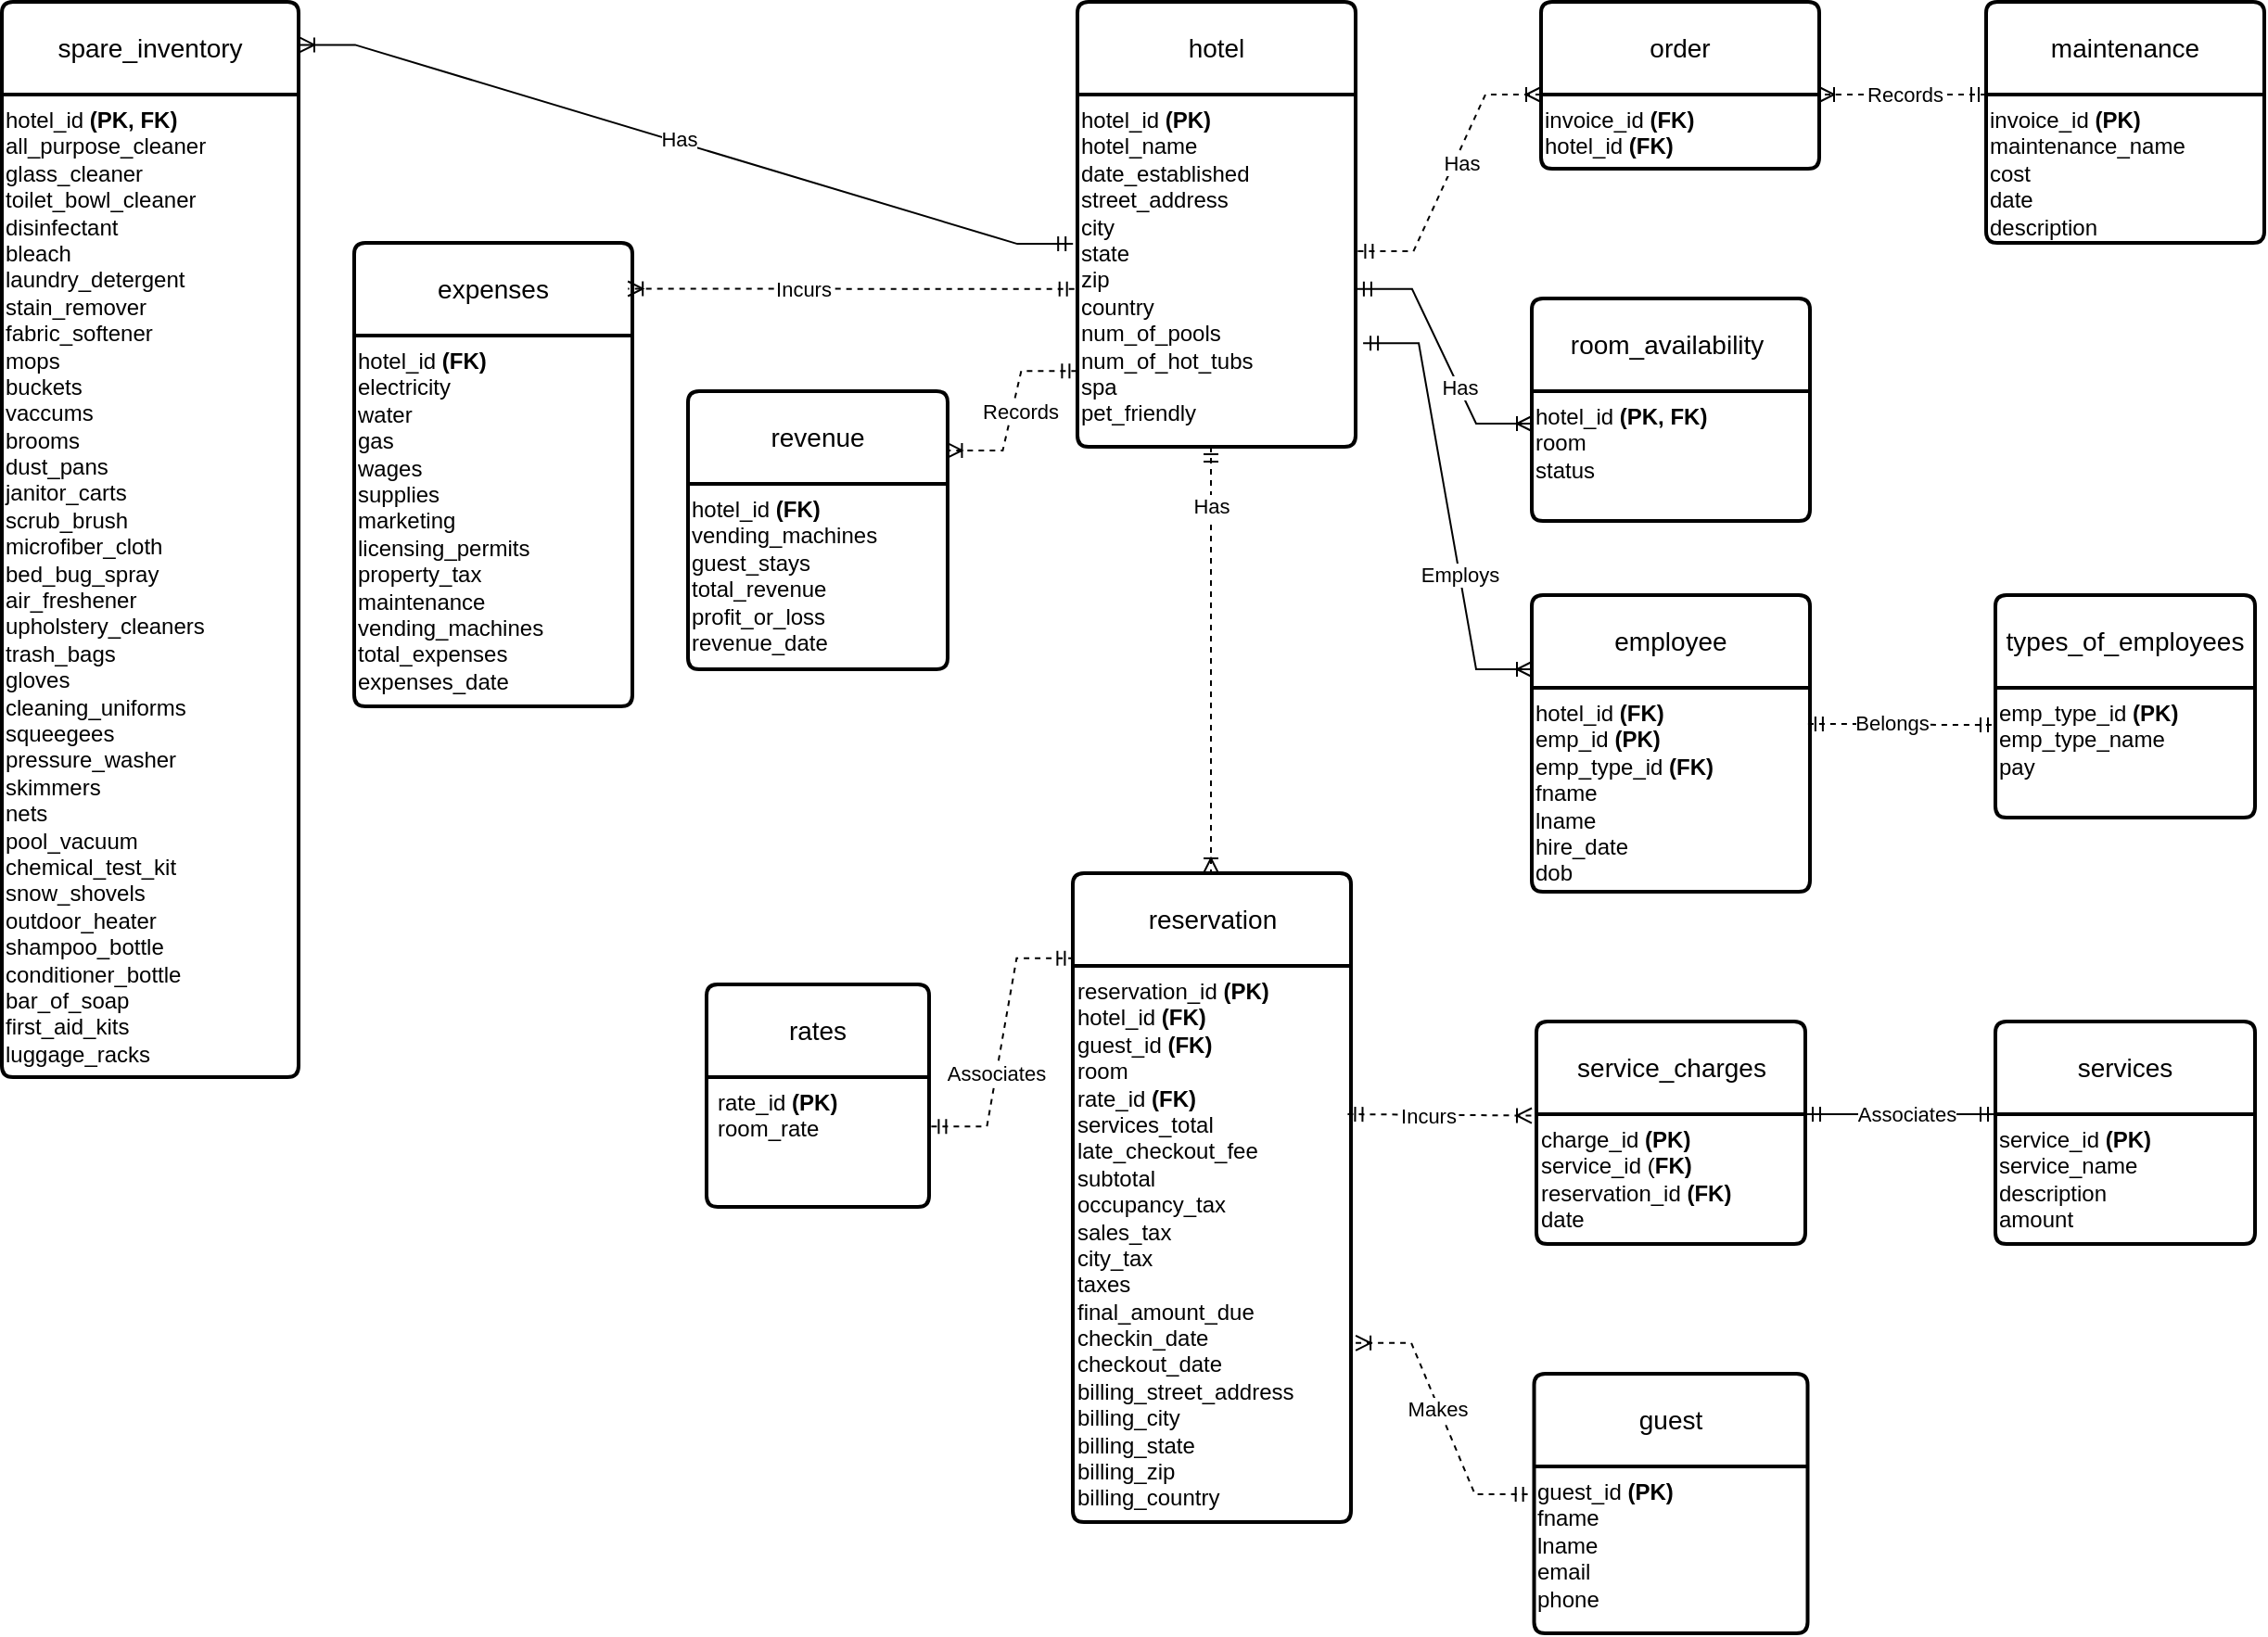 <mxfile version="24.8.3">
  <diagram name="Page-1" id="TYHElC5_NwTKtZsih60T">
    <mxGraphModel grid="1" page="1" gridSize="10" guides="1" tooltips="1" connect="1" arrows="1" fold="1" pageScale="1" pageWidth="1700" pageHeight="1100" math="0" shadow="0">
      <root>
        <mxCell id="0" />
        <mxCell id="1" parent="0" />
        <mxCell id="dPN5XWncsGyoF4hT1_Ml-1" value="hotel" style="swimlane;childLayout=stackLayout;horizontal=1;startSize=50;horizontalStack=0;rounded=1;fontSize=14;fontStyle=0;strokeWidth=2;resizeParent=0;resizeLast=1;shadow=0;dashed=0;align=center;arcSize=4;whiteSpace=wrap;html=1;" vertex="1" parent="1">
          <mxGeometry x="610" y="420" width="150" height="240" as="geometry" />
        </mxCell>
        <mxCell id="dPN5XWncsGyoF4hT1_Ml-2" value="&lt;div&gt;hotel_id &lt;b&gt;(PK)&lt;/b&gt;&lt;/div&gt;hotel_name&lt;br&gt;date_established&lt;br&gt;street_address&lt;br&gt;city&lt;br&gt;state&lt;br&gt;zip&lt;br&gt;country&lt;br&gt;num_of_pools&lt;br&gt;num_of_hot_tubs&lt;br&gt;spa&lt;br&gt;pet_friendly" style="text;whiteSpace=wrap;html=1;" vertex="1" parent="dPN5XWncsGyoF4hT1_Ml-1">
          <mxGeometry y="50" width="150" height="190" as="geometry" />
        </mxCell>
        <mxCell id="dPN5XWncsGyoF4hT1_Ml-3" value="spare_inventory" style="swimlane;childLayout=stackLayout;horizontal=1;startSize=50;horizontalStack=0;rounded=1;fontSize=14;fontStyle=0;strokeWidth=2;resizeParent=0;resizeLast=1;shadow=0;dashed=0;align=center;arcSize=4;whiteSpace=wrap;html=1;" vertex="1" parent="1">
          <mxGeometry x="30" y="420" width="160" height="580" as="geometry" />
        </mxCell>
        <mxCell id="dPN5XWncsGyoF4hT1_Ml-4" value="hotel_id &lt;b&gt;(PK, FK)&lt;/b&gt;&lt;br&gt;all_purpose_cleaner&lt;br&gt;glass_cleaner&lt;br&gt;toilet_bowl_cleaner&lt;br&gt;disinfectant&lt;br&gt;bleach&lt;br&gt;laundry_detergent&lt;br&gt;stain_remover&lt;br&gt;fabric_softener&lt;br&gt;mops&lt;br&gt;buckets&lt;br&gt;vaccums&lt;br&gt;brooms&lt;br&gt;dust_pans&lt;br&gt;janitor_carts&lt;br&gt;scrub_brush&lt;br&gt;microfiber_cloth&lt;br&gt;bed_bug_spray&lt;br&gt;air_freshener&lt;br&gt;upholstery_cleaners&lt;br&gt;trash_bags&lt;br&gt;gloves&lt;br&gt;cleaning_uniforms&lt;br&gt;squeegees&lt;br&gt;pressure_washer&lt;br&gt;skimmers&lt;br&gt;nets&lt;br&gt;pool_vacuum&lt;br&gt;chemical_test_kit&lt;br&gt;snow_shovels&lt;br&gt;outdoor_heater&lt;br&gt;shampoo_bottle&lt;br&gt;conditioner_bottle&lt;br&gt;bar_of_soap&lt;br&gt;first_aid_kits&lt;br&gt;luggage_racks" style="text;whiteSpace=wrap;html=1;" vertex="1" parent="dPN5XWncsGyoF4hT1_Ml-3">
          <mxGeometry y="50" width="160" height="530" as="geometry" />
        </mxCell>
        <mxCell id="dPN5XWncsGyoF4hT1_Ml-5" value="revenue" style="swimlane;childLayout=stackLayout;horizontal=1;startSize=50;horizontalStack=0;rounded=1;fontSize=14;fontStyle=0;strokeWidth=2;resizeParent=0;resizeLast=1;shadow=0;dashed=0;align=center;arcSize=4;whiteSpace=wrap;html=1;" vertex="1" parent="1">
          <mxGeometry x="400" y="630" width="140" height="150" as="geometry" />
        </mxCell>
        <mxCell id="dPN5XWncsGyoF4hT1_Ml-6" value="hotel_id &lt;b&gt;(FK)&lt;/b&gt;&lt;br&gt;vending_machines&lt;br&gt;guest_stays&lt;br&gt;total_revenue&lt;br&gt;profit_or_loss&lt;br&gt;revenue_date" style="text;whiteSpace=wrap;html=1;" vertex="1" parent="dPN5XWncsGyoF4hT1_Ml-5">
          <mxGeometry y="50" width="140" height="100" as="geometry" />
        </mxCell>
        <mxCell id="dPN5XWncsGyoF4hT1_Ml-7" value="expenses" style="swimlane;childLayout=stackLayout;horizontal=1;startSize=50;horizontalStack=0;rounded=1;fontSize=14;fontStyle=0;strokeWidth=2;resizeParent=0;resizeLast=1;shadow=0;dashed=0;align=center;arcSize=4;whiteSpace=wrap;html=1;" vertex="1" parent="1">
          <mxGeometry x="220" y="550" width="150" height="250" as="geometry" />
        </mxCell>
        <mxCell id="dPN5XWncsGyoF4hT1_Ml-8" value="hotel_id &lt;b&gt;(FK)&lt;/b&gt;&lt;br&gt;electricity&lt;br&gt;water&lt;br&gt;gas&lt;br&gt;wages&lt;br&gt;supplies&lt;br&gt;marketing&lt;br&gt;licensing_permits&lt;br&gt;property_tax&lt;br&gt;maintenance&lt;br&gt;vending_machines&lt;br&gt;total_expenses&lt;br&gt;expenses_date" style="text;whiteSpace=wrap;html=1;" vertex="1" parent="dPN5XWncsGyoF4hT1_Ml-7">
          <mxGeometry y="50" width="150" height="200" as="geometry" />
        </mxCell>
        <mxCell id="dPN5XWncsGyoF4hT1_Ml-9" value="order" style="swimlane;childLayout=stackLayout;horizontal=1;startSize=50;horizontalStack=0;rounded=1;fontSize=14;fontStyle=0;strokeWidth=2;resizeParent=0;resizeLast=1;shadow=0;dashed=0;align=center;arcSize=4;whiteSpace=wrap;html=1;" vertex="1" parent="1">
          <mxGeometry x="860" y="420" width="150" height="90" as="geometry" />
        </mxCell>
        <mxCell id="dPN5XWncsGyoF4hT1_Ml-10" value="&lt;div&gt;invoice_id &lt;b&gt;(FK)&lt;/b&gt;&lt;/div&gt;hotel_id &lt;b&gt;(FK)&lt;/b&gt;" style="text;whiteSpace=wrap;html=1;" vertex="1" parent="dPN5XWncsGyoF4hT1_Ml-9">
          <mxGeometry y="50" width="150" height="40" as="geometry" />
        </mxCell>
        <mxCell id="dPN5XWncsGyoF4hT1_Ml-11" value="maintenance" style="swimlane;childLayout=stackLayout;horizontal=1;startSize=50;horizontalStack=0;rounded=1;fontSize=14;fontStyle=0;strokeWidth=2;resizeParent=0;resizeLast=1;shadow=0;dashed=0;align=center;arcSize=4;whiteSpace=wrap;html=1;" vertex="1" parent="1">
          <mxGeometry x="1100" y="420" width="150" height="130" as="geometry" />
        </mxCell>
        <mxCell id="dPN5XWncsGyoF4hT1_Ml-12" value="&lt;div&gt;invoice_id &lt;b&gt;(PK)&lt;/b&gt;&lt;/div&gt;maintenance_name&lt;br&gt;cost&lt;br&gt;date&lt;br&gt;description" style="text;whiteSpace=wrap;html=1;" vertex="1" parent="dPN5XWncsGyoF4hT1_Ml-11">
          <mxGeometry y="50" width="150" height="80" as="geometry" />
        </mxCell>
        <mxCell id="dPN5XWncsGyoF4hT1_Ml-13" value="" style="edgeStyle=entityRelationEdgeStyle;fontSize=12;html=1;endArrow=ERoneToMany;startArrow=ERmandOne;rounded=0;exitX=-0.016;exitY=0.424;exitDx=0;exitDy=0;entryX=1.003;entryY=0.04;entryDx=0;entryDy=0;entryPerimeter=0;exitPerimeter=0;" edge="1" parent="1" source="dPN5XWncsGyoF4hT1_Ml-2" target="dPN5XWncsGyoF4hT1_Ml-3">
          <mxGeometry width="100" height="100" relative="1" as="geometry">
            <mxPoint x="550" y="562.5" as="sourcePoint" />
            <mxPoint x="500" y="357.5" as="targetPoint" />
          </mxGeometry>
        </mxCell>
        <mxCell id="dPN5XWncsGyoF4hT1_Ml-14" value="Has" style="edgeLabel;html=1;align=center;verticalAlign=middle;resizable=0;points=[];" connectable="0" vertex="1" parent="dPN5XWncsGyoF4hT1_Ml-13">
          <mxGeometry x="0.024" y="-2" relative="1" as="geometry">
            <mxPoint as="offset" />
          </mxGeometry>
        </mxCell>
        <mxCell id="dPN5XWncsGyoF4hT1_Ml-15" value="" style="edgeStyle=entityRelationEdgeStyle;fontSize=12;html=1;endArrow=ERoneToMany;startArrow=ERmandOne;rounded=0;exitX=-0.011;exitY=0.552;exitDx=0;exitDy=0;exitPerimeter=0;entryX=0.984;entryY=0.099;entryDx=0;entryDy=0;entryPerimeter=0;dashed=1;" edge="1" parent="1" source="dPN5XWncsGyoF4hT1_Ml-2" target="dPN5XWncsGyoF4hT1_Ml-7">
          <mxGeometry width="100" height="100" relative="1" as="geometry">
            <mxPoint x="400" y="610" as="sourcePoint" />
            <mxPoint x="500" y="510" as="targetPoint" />
          </mxGeometry>
        </mxCell>
        <mxCell id="dPN5XWncsGyoF4hT1_Ml-16" value="Incurs" style="edgeLabel;html=1;align=center;verticalAlign=middle;resizable=0;points=[];" connectable="0" vertex="1" parent="dPN5XWncsGyoF4hT1_Ml-15">
          <mxGeometry x="0.219" relative="1" as="geometry">
            <mxPoint as="offset" />
          </mxGeometry>
        </mxCell>
        <mxCell id="dPN5XWncsGyoF4hT1_Ml-17" value="" style="edgeStyle=entityRelationEdgeStyle;fontSize=12;html=1;endArrow=ERoneToMany;startArrow=ERmandOne;rounded=0;exitX=-0.002;exitY=0.785;exitDx=0;exitDy=0;exitPerimeter=0;entryX=0.998;entryY=0.213;entryDx=0;entryDy=0;entryPerimeter=0;dashed=1;" edge="1" parent="1" source="dPN5XWncsGyoF4hT1_Ml-2" target="dPN5XWncsGyoF4hT1_Ml-5">
          <mxGeometry width="100" height="100" relative="1" as="geometry">
            <mxPoint x="540" y="840" as="sourcePoint" />
            <mxPoint x="640" y="740" as="targetPoint" />
          </mxGeometry>
        </mxCell>
        <mxCell id="dPN5XWncsGyoF4hT1_Ml-18" value="Records" style="edgeLabel;html=1;align=center;verticalAlign=middle;resizable=0;points=[];" connectable="0" vertex="1" parent="dPN5XWncsGyoF4hT1_Ml-17">
          <mxGeometry x="-0.01" y="4" relative="1" as="geometry">
            <mxPoint as="offset" />
          </mxGeometry>
        </mxCell>
        <mxCell id="dPN5XWncsGyoF4hT1_Ml-19" value="" style="edgeStyle=entityRelationEdgeStyle;fontSize=12;html=1;endArrow=ERoneToMany;startArrow=ERmandOne;rounded=0;exitX=1.008;exitY=0.445;exitDx=0;exitDy=0;exitPerimeter=0;entryX=0;entryY=0;entryDx=0;entryDy=0;dashed=1;" edge="1" parent="1" source="dPN5XWncsGyoF4hT1_Ml-2" target="dPN5XWncsGyoF4hT1_Ml-10">
          <mxGeometry width="100" height="100" relative="1" as="geometry">
            <mxPoint x="760" y="560" as="sourcePoint" />
            <mxPoint x="860" y="460" as="targetPoint" />
          </mxGeometry>
        </mxCell>
        <mxCell id="dPN5XWncsGyoF4hT1_Ml-20" value="Has" style="edgeLabel;html=1;align=center;verticalAlign=middle;resizable=0;points=[];" connectable="0" vertex="1" parent="dPN5XWncsGyoF4hT1_Ml-19">
          <mxGeometry x="0.097" y="-3" relative="1" as="geometry">
            <mxPoint as="offset" />
          </mxGeometry>
        </mxCell>
        <mxCell id="dPN5XWncsGyoF4hT1_Ml-21" value="" style="fontSize=12;html=1;endArrow=ERoneToMany;startArrow=ERmandOne;rounded=0;entryX=1;entryY=0;entryDx=0;entryDy=0;exitX=0;exitY=0;exitDx=0;exitDy=0;dashed=1;" edge="1" parent="1" source="dPN5XWncsGyoF4hT1_Ml-12" target="dPN5XWncsGyoF4hT1_Ml-10">
          <mxGeometry width="100" height="100" relative="1" as="geometry">
            <mxPoint x="1100.0" y="457.7" as="sourcePoint" />
            <mxPoint x="1008.2" y="456.81" as="targetPoint" />
          </mxGeometry>
        </mxCell>
        <mxCell id="dPN5XWncsGyoF4hT1_Ml-22" value="Records" style="edgeLabel;html=1;align=center;verticalAlign=middle;resizable=0;points=[];" connectable="0" vertex="1" parent="dPN5XWncsGyoF4hT1_Ml-21">
          <mxGeometry x="-0.015" relative="1" as="geometry">
            <mxPoint as="offset" />
          </mxGeometry>
        </mxCell>
        <mxCell id="dPN5XWncsGyoF4hT1_Ml-23" value="room_availability&amp;nbsp;" style="swimlane;childLayout=stackLayout;horizontal=1;startSize=50;horizontalStack=0;rounded=1;fontSize=14;fontStyle=0;strokeWidth=2;resizeParent=0;resizeLast=1;shadow=0;dashed=0;align=center;arcSize=4;whiteSpace=wrap;html=1;" vertex="1" parent="1">
          <mxGeometry x="855" y="580" width="150" height="120" as="geometry" />
        </mxCell>
        <mxCell id="dPN5XWncsGyoF4hT1_Ml-24" value="hotel_id &lt;b&gt;(PK, FK)&lt;/b&gt;&lt;br&gt;room&lt;br&gt;status" style="text;whiteSpace=wrap;html=1;" vertex="1" parent="dPN5XWncsGyoF4hT1_Ml-23">
          <mxGeometry y="50" width="150" height="70" as="geometry" />
        </mxCell>
        <mxCell id="dPN5XWncsGyoF4hT1_Ml-25" value="types_of_employees" style="swimlane;childLayout=stackLayout;horizontal=1;startSize=50;horizontalStack=0;rounded=1;fontSize=14;fontStyle=0;strokeWidth=2;resizeParent=0;resizeLast=1;shadow=0;dashed=0;align=center;arcSize=4;whiteSpace=wrap;html=1;" vertex="1" parent="1">
          <mxGeometry x="1105" y="740" width="140" height="120" as="geometry" />
        </mxCell>
        <mxCell id="dPN5XWncsGyoF4hT1_Ml-26" value="&lt;div&gt;emp_type_id &lt;b&gt;(PK)&lt;/b&gt;&lt;/div&gt;emp_type_name&lt;br&gt;pay" style="text;whiteSpace=wrap;html=1;" vertex="1" parent="dPN5XWncsGyoF4hT1_Ml-25">
          <mxGeometry y="50" width="140" height="70" as="geometry" />
        </mxCell>
        <mxCell id="dPN5XWncsGyoF4hT1_Ml-27" value="employee" style="swimlane;childLayout=stackLayout;horizontal=1;startSize=50;horizontalStack=0;rounded=1;fontSize=14;fontStyle=0;strokeWidth=2;resizeParent=0;resizeLast=1;shadow=0;dashed=0;align=center;arcSize=4;whiteSpace=wrap;html=1;" vertex="1" parent="1">
          <mxGeometry x="855" y="740" width="150" height="160" as="geometry" />
        </mxCell>
        <mxCell id="dPN5XWncsGyoF4hT1_Ml-28" value="hotel_id &lt;b&gt;(FK)&lt;/b&gt;&lt;div&gt;emp_id &lt;b&gt;(PK)&lt;/b&gt;&lt;br&gt;emp_type_id &lt;b&gt;(FK)&lt;/b&gt;&lt;br&gt;fname&lt;br&gt;lname&lt;br&gt;hire_date&lt;br&gt;dob&lt;/div&gt;" style="text;whiteSpace=wrap;html=1;" vertex="1" parent="dPN5XWncsGyoF4hT1_Ml-27">
          <mxGeometry y="50" width="150" height="110" as="geometry" />
        </mxCell>
        <mxCell id="dPN5XWncsGyoF4hT1_Ml-29" value="" style="edgeStyle=entityRelationEdgeStyle;fontSize=12;html=1;endArrow=ERoneToMany;startArrow=ERmandOne;rounded=0;exitX=1.003;exitY=0.552;exitDx=0;exitDy=0;exitPerimeter=0;entryX=0;entryY=0.25;entryDx=0;entryDy=0;" edge="1" parent="1" source="dPN5XWncsGyoF4hT1_Ml-2" target="dPN5XWncsGyoF4hT1_Ml-24">
          <mxGeometry width="100" height="100" relative="1" as="geometry">
            <mxPoint x="740" y="790" as="sourcePoint" />
            <mxPoint x="840" y="690" as="targetPoint" />
          </mxGeometry>
        </mxCell>
        <mxCell id="dPN5XWncsGyoF4hT1_Ml-30" value="Has" style="edgeLabel;html=1;align=center;verticalAlign=middle;resizable=0;points=[];" connectable="0" vertex="1" parent="dPN5XWncsGyoF4hT1_Ml-29">
          <mxGeometry x="0.26" relative="1" as="geometry">
            <mxPoint as="offset" />
          </mxGeometry>
        </mxCell>
        <mxCell id="dPN5XWncsGyoF4hT1_Ml-31" value="" style="edgeStyle=entityRelationEdgeStyle;fontSize=12;html=1;endArrow=ERoneToMany;startArrow=ERmandOne;rounded=0;exitX=1.027;exitY=0.706;exitDx=0;exitDy=0;exitPerimeter=0;entryX=0;entryY=0.25;entryDx=0;entryDy=0;" edge="1" parent="1" source="dPN5XWncsGyoF4hT1_Ml-2" target="dPN5XWncsGyoF4hT1_Ml-27">
          <mxGeometry width="100" height="100" relative="1" as="geometry">
            <mxPoint x="720" y="790" as="sourcePoint" />
            <mxPoint x="820" y="690" as="targetPoint" />
          </mxGeometry>
        </mxCell>
        <mxCell id="dPN5XWncsGyoF4hT1_Ml-32" value="Employs" style="edgeLabel;html=1;align=center;verticalAlign=middle;resizable=0;points=[];" connectable="0" vertex="1" parent="dPN5XWncsGyoF4hT1_Ml-31">
          <mxGeometry x="0.318" relative="1" as="geometry">
            <mxPoint as="offset" />
          </mxGeometry>
        </mxCell>
        <mxCell id="dPN5XWncsGyoF4hT1_Ml-33" value="" style="edgeStyle=entityRelationEdgeStyle;fontSize=12;html=1;endArrow=ERmandOne;startArrow=ERmandOne;rounded=0;exitX=0.993;exitY=0.177;exitDx=0;exitDy=0;exitPerimeter=0;dashed=1;" edge="1" parent="1" source="dPN5XWncsGyoF4hT1_Ml-28">
          <mxGeometry width="100" height="100" relative="1" as="geometry">
            <mxPoint x="1005" y="990" as="sourcePoint" />
            <mxPoint x="1105" y="810" as="targetPoint" />
          </mxGeometry>
        </mxCell>
        <mxCell id="dPN5XWncsGyoF4hT1_Ml-34" value="Belongs" style="edgeLabel;html=1;align=center;verticalAlign=middle;resizable=0;points=[];" connectable="0" vertex="1" parent="dPN5XWncsGyoF4hT1_Ml-33">
          <mxGeometry x="-0.108" y="1" relative="1" as="geometry">
            <mxPoint as="offset" />
          </mxGeometry>
        </mxCell>
        <mxCell id="dPN5XWncsGyoF4hT1_Ml-37" value="reservation" style="swimlane;childLayout=stackLayout;horizontal=1;startSize=50;horizontalStack=0;rounded=1;fontSize=14;fontStyle=0;strokeWidth=2;resizeParent=0;resizeLast=1;shadow=0;dashed=0;align=center;arcSize=4;whiteSpace=wrap;html=1;" vertex="1" parent="1">
          <mxGeometry x="607.5" y="890" width="150" height="350" as="geometry" />
        </mxCell>
        <mxCell id="dPN5XWncsGyoF4hT1_Ml-38" value="&lt;div&gt;reservation_id &lt;b&gt;(PK)&lt;/b&gt;&lt;/div&gt;hotel_id &lt;b&gt;(FK)&lt;/b&gt;&lt;br&gt;guest_id &lt;b&gt;(FK)&lt;/b&gt;&lt;br&gt;room&lt;br&gt;rate_id &lt;b&gt;(FK)&lt;/b&gt;&lt;br&gt;services_total&lt;br&gt;late_checkout_fee&lt;br&gt;subtotal&lt;br&gt;occupancy_tax&lt;div&gt;sales_tax&lt;/div&gt;&lt;div&gt;city_tax&lt;/div&gt;&lt;div&gt;taxes&lt;br&gt;final_amount_due&lt;br&gt;checkin_date&lt;br&gt;checkout_date&lt;br&gt;billing_street_address&lt;br&gt;billing_city&lt;br&gt;billing_state&lt;br&gt;billing_zip&lt;br&gt;billing_country&lt;/div&gt;" style="text;whiteSpace=wrap;html=1;" vertex="1" parent="dPN5XWncsGyoF4hT1_Ml-37">
          <mxGeometry y="50" width="150" height="300" as="geometry" />
        </mxCell>
        <mxCell id="dPN5XWncsGyoF4hT1_Ml-39" value="" style="fontSize=12;html=1;endArrow=ERoneToMany;startArrow=ERmandOne;rounded=0;exitX=0;exitY=1;exitDx=0;exitDy=0;dashed=1;" edge="1" parent="1">
          <mxGeometry width="100" height="100" relative="1" as="geometry">
            <mxPoint x="682" y="660" as="sourcePoint" />
            <mxPoint x="682" y="890" as="targetPoint" />
          </mxGeometry>
        </mxCell>
        <mxCell id="dPN5XWncsGyoF4hT1_Ml-40" value="Has" style="edgeLabel;html=1;align=center;verticalAlign=middle;resizable=0;points=[];" connectable="0" vertex="1" parent="dPN5XWncsGyoF4hT1_Ml-39">
          <mxGeometry x="-0.728" relative="1" as="geometry">
            <mxPoint as="offset" />
          </mxGeometry>
        </mxCell>
        <mxCell id="dPN5XWncsGyoF4hT1_Ml-43" value="service_charges" style="swimlane;childLayout=stackLayout;horizontal=1;startSize=50;horizontalStack=0;rounded=1;fontSize=14;fontStyle=0;strokeWidth=2;resizeParent=0;resizeLast=1;shadow=0;dashed=0;align=center;arcSize=4;whiteSpace=wrap;html=1;" vertex="1" parent="1">
          <mxGeometry x="857.5" y="970" width="145" height="120" as="geometry" />
        </mxCell>
        <mxCell id="dPN5XWncsGyoF4hT1_Ml-44" value="&lt;div&gt;charge_id&lt;b&gt;&amp;nbsp;(PK)&lt;/b&gt;&lt;/div&gt;service_id (&lt;b&gt;FK)&lt;/b&gt;&lt;br&gt;reservation_id &lt;b&gt;(FK)&lt;/b&gt;&lt;br&gt;date" style="text;whiteSpace=wrap;html=1;" vertex="1" parent="dPN5XWncsGyoF4hT1_Ml-43">
          <mxGeometry y="50" width="145" height="70" as="geometry" />
        </mxCell>
        <mxCell id="dPN5XWncsGyoF4hT1_Ml-45" value="services" style="swimlane;childLayout=stackLayout;horizontal=1;startSize=50;horizontalStack=0;rounded=1;fontSize=14;fontStyle=0;strokeWidth=2;resizeParent=0;resizeLast=1;shadow=0;dashed=0;align=center;arcSize=4;whiteSpace=wrap;html=1;" vertex="1" parent="1">
          <mxGeometry x="1105" y="970" width="140" height="120" as="geometry" />
        </mxCell>
        <mxCell id="dPN5XWncsGyoF4hT1_Ml-46" value="&lt;div&gt;service_id &lt;b&gt;(PK)&lt;/b&gt;&lt;/div&gt;service_name&lt;br&gt;description&lt;br&gt;amount" style="text;whiteSpace=wrap;html=1;" vertex="1" parent="dPN5XWncsGyoF4hT1_Ml-45">
          <mxGeometry y="50" width="140" height="70" as="geometry" />
        </mxCell>
        <mxCell id="dPN5XWncsGyoF4hT1_Ml-47" value="guest" style="swimlane;childLayout=stackLayout;horizontal=1;startSize=50;horizontalStack=0;rounded=1;fontSize=14;fontStyle=0;strokeWidth=2;resizeParent=0;resizeLast=1;shadow=0;dashed=0;align=center;arcSize=4;whiteSpace=wrap;html=1;" vertex="1" parent="1">
          <mxGeometry x="856.25" y="1160" width="147.5" height="140" as="geometry" />
        </mxCell>
        <mxCell id="dPN5XWncsGyoF4hT1_Ml-48" value="&lt;div&gt;guest_id &lt;b&gt;(PK)&lt;/b&gt;&lt;/div&gt;fname&lt;br&gt;lname&lt;br&gt;email&lt;br&gt;phone" style="text;whiteSpace=wrap;html=1;" vertex="1" parent="dPN5XWncsGyoF4hT1_Ml-47">
          <mxGeometry y="50" width="147.5" height="90" as="geometry" />
        </mxCell>
        <mxCell id="dPN5XWncsGyoF4hT1_Ml-49" value="rates" style="swimlane;childLayout=stackLayout;horizontal=1;startSize=50;horizontalStack=0;rounded=1;fontSize=14;fontStyle=0;strokeWidth=2;resizeParent=0;resizeLast=1;shadow=0;dashed=0;align=center;arcSize=4;whiteSpace=wrap;html=1;" vertex="1" parent="1">
          <mxGeometry x="410" y="950" width="120" height="120" as="geometry" />
        </mxCell>
        <mxCell id="dPN5XWncsGyoF4hT1_Ml-50" value="rate_id &lt;b&gt;(PK)&lt;/b&gt;&lt;div&gt;room_rate&lt;/div&gt;" style="align=left;strokeColor=none;fillColor=none;spacingLeft=4;fontSize=12;verticalAlign=top;resizable=0;rotatable=0;part=1;html=1;" vertex="1" parent="dPN5XWncsGyoF4hT1_Ml-49">
          <mxGeometry y="50" width="120" height="70" as="geometry" />
        </mxCell>
        <mxCell id="dPN5XWncsGyoF4hT1_Ml-51" value="" style="edgeStyle=entityRelationEdgeStyle;fontSize=12;html=1;endArrow=ERmandOne;startArrow=ERmandOne;rounded=0;entryX=-0.002;entryY=0.131;entryDx=0;entryDy=0;entryPerimeter=0;exitX=1.01;exitY=0.38;exitDx=0;exitDy=0;exitPerimeter=0;dashed=1;" edge="1" parent="1" source="dPN5XWncsGyoF4hT1_Ml-50" target="dPN5XWncsGyoF4hT1_Ml-37">
          <mxGeometry width="100" height="100" relative="1" as="geometry">
            <mxPoint x="460" y="1240" as="sourcePoint" />
            <mxPoint x="560" y="1140" as="targetPoint" />
          </mxGeometry>
        </mxCell>
        <mxCell id="dPN5XWncsGyoF4hT1_Ml-52" value="Associates" style="edgeLabel;html=1;align=center;verticalAlign=middle;resizable=0;points=[];" connectable="0" vertex="1" parent="dPN5XWncsGyoF4hT1_Ml-51">
          <mxGeometry x="-0.218" y="1" relative="1" as="geometry">
            <mxPoint as="offset" />
          </mxGeometry>
        </mxCell>
        <mxCell id="dPN5XWncsGyoF4hT1_Ml-53" value="" style="fontSize=12;html=1;endArrow=ERoneToMany;startArrow=ERmandOne;rounded=0;exitX=1;exitY=0.25;exitDx=0;exitDy=0;entryX=-0.005;entryY=0.298;entryDx=0;entryDy=0;entryPerimeter=0;dashed=1;" edge="1" parent="1">
          <mxGeometry width="100" height="100" relative="1" as="geometry">
            <mxPoint x="755.73" y="1020" as="sourcePoint" />
            <mxPoint x="855.005" y="1020.76" as="targetPoint" />
          </mxGeometry>
        </mxCell>
        <mxCell id="dPN5XWncsGyoF4hT1_Ml-54" value="Incurs" style="edgeLabel;html=1;align=center;verticalAlign=middle;resizable=0;points=[];" connectable="0" vertex="1" parent="dPN5XWncsGyoF4hT1_Ml-53">
          <mxGeometry x="-0.128" relative="1" as="geometry">
            <mxPoint as="offset" />
          </mxGeometry>
        </mxCell>
        <mxCell id="dPN5XWncsGyoF4hT1_Ml-55" value="" style="fontSize=12;html=1;endArrow=ERmandOne;startArrow=ERmandOne;rounded=0;exitX=1;exitY=0.25;exitDx=0;exitDy=0;entryX=0;entryY=0.25;entryDx=0;entryDy=0;" edge="1" parent="1">
          <mxGeometry width="100" height="100" relative="1" as="geometry">
            <mxPoint x="1002.5" y="1020" as="sourcePoint" />
            <mxPoint x="1105" y="1020" as="targetPoint" />
          </mxGeometry>
        </mxCell>
        <mxCell id="dPN5XWncsGyoF4hT1_Ml-56" value="Associates" style="edgeLabel;html=1;align=center;verticalAlign=middle;resizable=0;points=[];" connectable="0" vertex="1" parent="dPN5XWncsGyoF4hT1_Ml-55">
          <mxGeometry x="0.059" relative="1" as="geometry">
            <mxPoint as="offset" />
          </mxGeometry>
        </mxCell>
        <mxCell id="dPN5XWncsGyoF4hT1_Ml-57" value="" style="edgeStyle=entityRelationEdgeStyle;fontSize=12;html=1;endArrow=ERmandOne;startArrow=ERoneToMany;rounded=0;entryX=-0.013;entryY=0.167;entryDx=0;entryDy=0;entryPerimeter=0;exitX=1.017;exitY=0.678;exitDx=0;exitDy=0;exitPerimeter=0;startFill=0;endFill=0;dashed=1;" edge="1" parent="1" source="dPN5XWncsGyoF4hT1_Ml-38" target="dPN5XWncsGyoF4hT1_Ml-48">
          <mxGeometry width="100" height="100" relative="1" as="geometry">
            <mxPoint x="760" y="1130" as="sourcePoint" />
            <mxPoint x="850" y="1230" as="targetPoint" />
          </mxGeometry>
        </mxCell>
        <mxCell id="dPN5XWncsGyoF4hT1_Ml-58" value="Makes" style="edgeLabel;html=1;align=center;verticalAlign=middle;resizable=0;points=[];" connectable="0" vertex="1" parent="dPN5XWncsGyoF4hT1_Ml-57">
          <mxGeometry x="-0.082" y="-1" relative="1" as="geometry">
            <mxPoint as="offset" />
          </mxGeometry>
        </mxCell>
      </root>
    </mxGraphModel>
  </diagram>
</mxfile>
